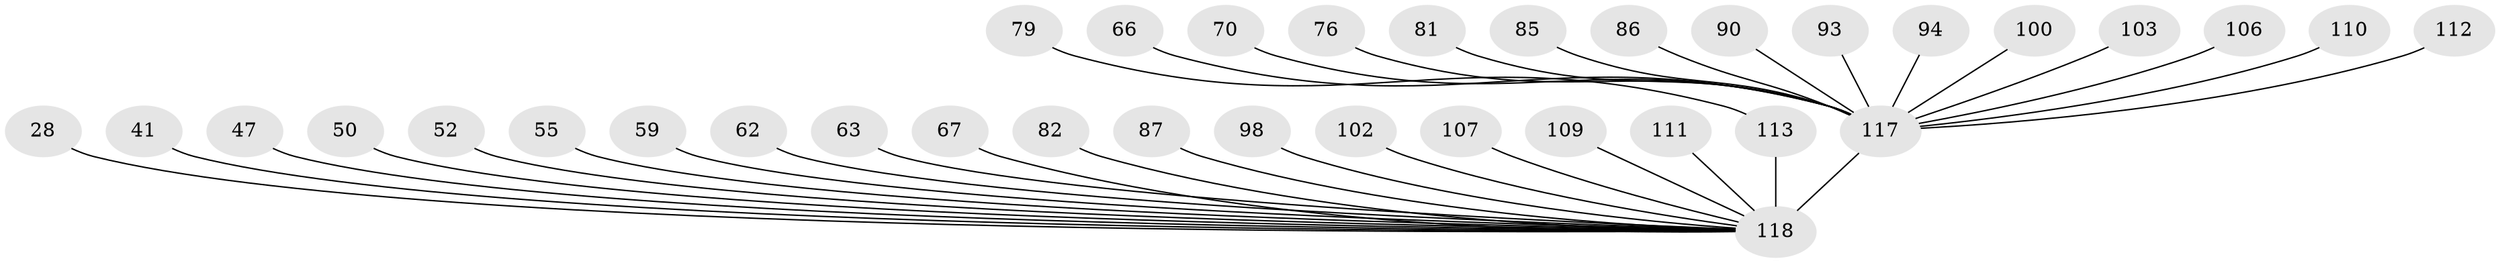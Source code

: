 // original degree distribution, {27: 0.00847457627118644, 4: 0.09322033898305085, 3: 0.09322033898305085, 11: 0.01694915254237288, 2: 0.2542372881355932, 5: 0.05084745762711865, 48: 0.00847457627118644, 15: 0.00847457627118644, 1: 0.4491525423728814, 8: 0.00847457627118644, 10: 0.00847457627118644}
// Generated by graph-tools (version 1.1) at 2025/50/03/04/25 21:50:11]
// undirected, 35 vertices, 34 edges
graph export_dot {
graph [start="1"]
  node [color=gray90,style=filled];
  28;
  41;
  47 [super="+2+39"];
  50;
  52;
  55;
  59 [super="+6"];
  62 [super="+26"];
  63;
  66;
  67 [super="+43"];
  70;
  76 [super="+74"];
  79;
  81;
  82 [super="+34"];
  85;
  86;
  87;
  90;
  93 [super="+61"];
  94;
  98 [super="+19"];
  100;
  102;
  103 [super="+33"];
  106;
  107;
  109;
  110 [super="+38+77"];
  111;
  112;
  113 [super="+23+78"];
  117 [super="+115+101+46+114+15+18+21+24+25+29+45+48+49+91+51+54+56"];
  118 [super="+42+57+95+92+105+116"];
  28 -- 118;
  41 -- 118;
  47 -- 118 [weight=2];
  50 -- 118;
  52 -- 118;
  55 -- 118;
  59 -- 118;
  62 -- 118 [weight=3];
  63 -- 118;
  66 -- 117;
  67 -- 118;
  70 -- 117;
  76 -- 117;
  79 -- 113;
  81 -- 117;
  82 -- 118;
  85 -- 117;
  86 -- 117;
  87 -- 118;
  90 -- 117;
  93 -- 117;
  94 -- 117;
  98 -- 118 [weight=3];
  100 -- 117;
  102 -- 118;
  103 -- 117;
  106 -- 117;
  107 -- 118;
  109 -- 118;
  110 -- 117 [weight=4];
  111 -- 118;
  112 -- 117;
  113 -- 118 [weight=8];
  117 -- 118 [weight=27];
}
